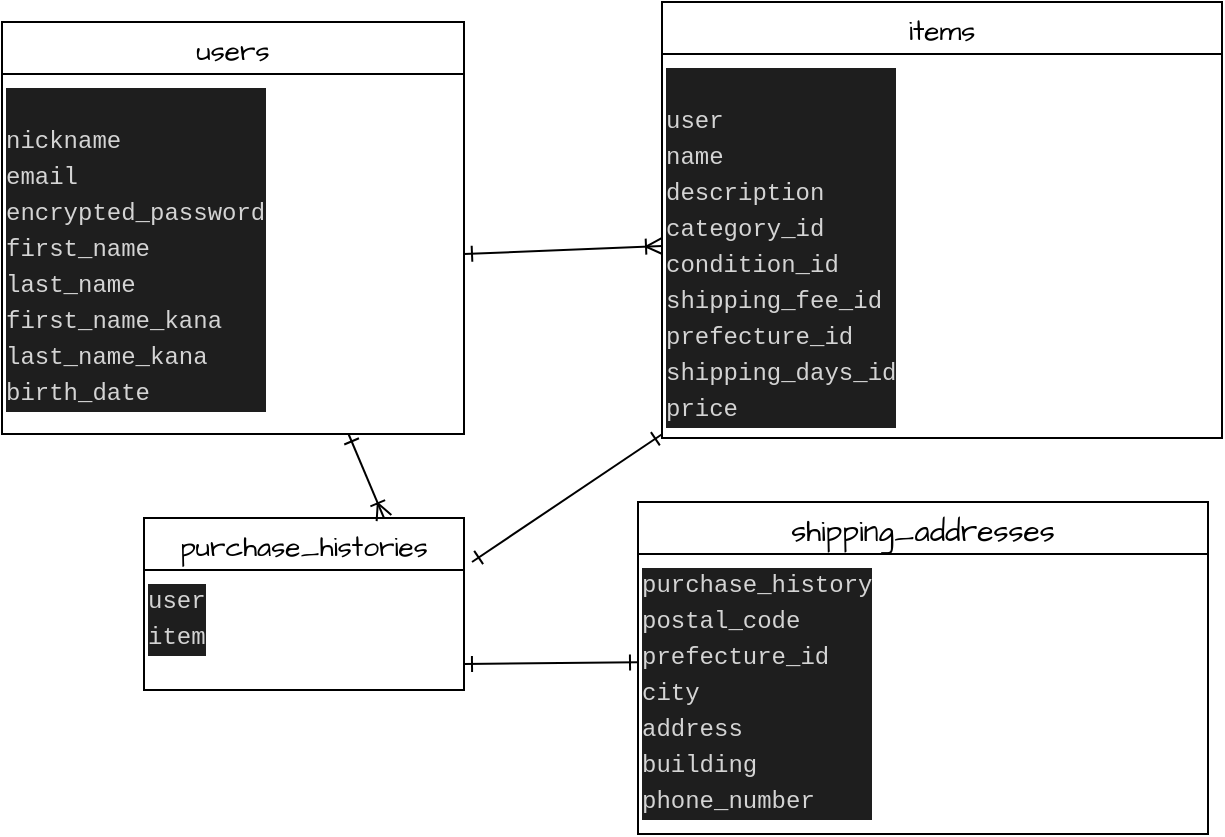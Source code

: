 <mxfile>
    <diagram id="_lsvfHyqP8XNk85C0SlL" name="ページ1">
        <mxGraphModel dx="566" dy="532" grid="1" gridSize="10" guides="1" tooltips="1" connect="1" arrows="1" fold="1" page="1" pageScale="1" pageWidth="827" pageHeight="1169" math="0" shadow="0">
            <root>
                <mxCell id="0"/>
                <mxCell id="1" parent="0"/>
                <mxCell id="12" value="users" style="swimlane;fontStyle=0;childLayout=stackLayout;horizontal=1;startSize=26;horizontalStack=0;resizeParent=1;resizeParentMax=0;resizeLast=0;collapsible=1;marginBottom=0;align=center;fontSize=14;hachureGap=4;fontFamily=Architects Daughter;fontSource=https%3A%2F%2Ffonts.googleapis.com%2Fcss%3Ffamily%3DArchitects%2BDaughter;" parent="1" vertex="1">
                    <mxGeometry x="30" y="15" width="231" height="206" as="geometry">
                        <mxRectangle x="5" y="50" width="80" height="30" as="alternateBounds"/>
                    </mxGeometry>
                </mxCell>
                <mxCell id="47" value="&lt;div style=&quot;color: rgb(212, 212, 212); background-color: rgb(30, 30, 30); font-family: Menlo, Monaco, &amp;quot;Courier New&amp;quot;, monospace; font-weight: normal; font-size: 12px; line-height: 18px;&quot;&gt;&lt;div&gt;&lt;br&gt;&lt;/div&gt;&lt;div&gt;&lt;span style=&quot;color: #d4d4d4;&quot;&gt;nickname&lt;/span&gt;&lt;/div&gt;&lt;div&gt;&lt;span style=&quot;color: #d4d4d4;&quot;&gt;email&lt;/span&gt;&lt;/div&gt;&lt;div&gt;&lt;span style=&quot;color: #d4d4d4;&quot;&gt;encrypted_password&lt;/span&gt;&lt;/div&gt;&lt;div&gt;&lt;span style=&quot;color: #d4d4d4;&quot;&gt;first_name&lt;/span&gt;&lt;/div&gt;&lt;div&gt;&lt;span style=&quot;color: #d4d4d4;&quot;&gt;last_name&lt;/span&gt;&lt;/div&gt;&lt;div&gt;&lt;span style=&quot;color: #d4d4d4;&quot;&gt;first_name_kana&lt;/span&gt;&lt;/div&gt;&lt;div&gt;last_name_kana&lt;/div&gt;&lt;div&gt;&lt;span style=&quot;color: #d4d4d4;&quot;&gt;birth_date&amp;nbsp;&lt;/span&gt;&lt;/div&gt;&lt;/div&gt;" style="text;whiteSpace=wrap;html=1;fontSize=6;fontFamily=Architects Daughter;" parent="12" vertex="1">
                    <mxGeometry y="26" width="231" height="180" as="geometry"/>
                </mxCell>
                <mxCell id="16" value="items" style="swimlane;fontStyle=0;childLayout=stackLayout;horizontal=1;startSize=26;horizontalStack=0;resizeParent=1;resizeParentMax=0;resizeLast=0;collapsible=1;marginBottom=0;align=center;fontSize=14;hachureGap=4;fontFamily=Architects Daughter;fontSource=https%3A%2F%2Ffonts.googleapis.com%2Fcss%3Ffamily%3DArchitects%2BDaughter;" parent="1" vertex="1">
                    <mxGeometry x="360" y="5" width="280" height="218" as="geometry"/>
                </mxCell>
                <mxCell id="48" value="&lt;div style=&quot;color: rgb(212, 212, 212); background-color: rgb(30, 30, 30); font-family: Menlo, Monaco, &amp;quot;Courier New&amp;quot;, monospace; font-size: 12px; line-height: 18px;&quot;&gt;&lt;div&gt;&lt;br&gt;&lt;/div&gt;&lt;div&gt;&lt;span style=&quot;color: #d4d4d4;&quot;&gt;user&lt;/span&gt;&lt;/div&gt;&lt;div&gt;name&amp;nbsp;&lt;/div&gt;&lt;div&gt;description&amp;nbsp;&lt;/div&gt;&lt;div&gt;&lt;span style=&quot;color: #d4d4d4;&quot;&gt;category_id&amp;nbsp;&lt;/span&gt;&lt;/div&gt;&lt;div&gt;&lt;span style=&quot;color: #d4d4d4;&quot;&gt;condition_id&amp;nbsp;&lt;/span&gt;&lt;/div&gt;&lt;div&gt;&lt;span style=&quot;color: #d4d4d4;&quot;&gt;shipping_fee_id&lt;/span&gt;&lt;/div&gt;&lt;div&gt;&lt;span style=&quot;color: #d4d4d4;&quot;&gt;prefecture_id&lt;/span&gt;&lt;/div&gt;&lt;div&gt;&lt;span style=&quot;color: #d4d4d4;&quot;&gt;shipping_days_id&lt;/span&gt;&lt;/div&gt;&lt;div&gt;&lt;span style=&quot;color: #d4d4d4;&quot;&gt;price&lt;/span&gt;&lt;/div&gt;&lt;/div&gt;" style="text;whiteSpace=wrap;html=1;fontSize=6;fontFamily=Architects Daughter;fontStyle=0" parent="16" vertex="1">
                    <mxGeometry y="26" width="280" height="192" as="geometry"/>
                </mxCell>
                <mxCell id="20" value="shipping_addresses" style="swimlane;fontStyle=0;childLayout=stackLayout;horizontal=1;startSize=26;horizontalStack=0;resizeParent=1;resizeParentMax=0;resizeLast=0;collapsible=1;marginBottom=0;align=center;fontSize=15;hachureGap=4;fontFamily=Architects Daughter;fontSource=https%3A%2F%2Ffonts.googleapis.com%2Fcss%3Ffamily%3DArchitects%2BDaughter;" parent="1" vertex="1">
                    <mxGeometry x="348" y="255" width="285" height="166" as="geometry"/>
                </mxCell>
                <mxCell id="49" value="&lt;div style=&quot;color: rgb(212, 212, 212); background-color: rgb(30, 30, 30); font-family: Menlo, Monaco, &amp;quot;Courier New&amp;quot;, monospace; font-weight: normal; font-size: 12px; line-height: 18px;&quot;&gt;&lt;div&gt;purchase_history&lt;/div&gt;&lt;div&gt;postal_code&lt;br&gt;&lt;/div&gt;&lt;div&gt;&lt;span style=&quot;color: #d4d4d4;&quot;&gt;prefecture_id&lt;/span&gt;&lt;/div&gt;&lt;div&gt;&lt;span style=&quot;color: #d4d4d4;&quot;&gt;city&lt;/span&gt;&lt;/div&gt;&lt;div&gt;&lt;span style=&quot;color: #d4d4d4;&quot;&gt;address&lt;/span&gt;&lt;/div&gt;&lt;div&gt;&lt;span style=&quot;color: #d4d4d4;&quot;&gt;building&lt;/span&gt;&lt;/div&gt;&lt;div&gt;&lt;span style=&quot;color: #d4d4d4;&quot;&gt;phone_number&lt;/span&gt;&lt;/div&gt;&lt;/div&gt;" style="text;whiteSpace=wrap;html=1;fontSize=6;fontFamily=Architects Daughter;" parent="20" vertex="1">
                    <mxGeometry y="26" width="285" height="140" as="geometry"/>
                </mxCell>
                <mxCell id="60" style="edgeStyle=none;hachureGap=4;html=1;exitX=1;exitY=0.5;exitDx=0;exitDy=0;fontFamily=Architects Daughter;fontSource=https%3A%2F%2Ffonts.googleapis.com%2Fcss%3Ffamily%3DArchitects%2BDaughter;fontSize=6;endArrow=ERoneToMany;endFill=0;startArrow=ERone;startFill=0;entryX=0;entryY=0.5;entryDx=0;entryDy=0;" parent="1" source="47" target="48" edge="1">
                    <mxGeometry relative="1" as="geometry">
                        <mxPoint x="350" y="180" as="targetPoint"/>
                    </mxGeometry>
                </mxCell>
                <mxCell id="63" value="purchase_histories" style="swimlane;fontStyle=0;childLayout=stackLayout;horizontal=1;startSize=26;horizontalStack=0;resizeParent=1;resizeParentMax=0;resizeLast=0;collapsible=1;marginBottom=0;align=center;fontSize=14;hachureGap=4;fontFamily=Architects Daughter;fontSource=https%3A%2F%2Ffonts.googleapis.com%2Fcss%3Ffamily%3DArchitects%2BDaughter;" parent="1" vertex="1">
                    <mxGeometry x="101" y="263" width="160" height="86" as="geometry"/>
                </mxCell>
                <mxCell id="75" value="&lt;div style=&quot;color: rgb(212, 212, 212); background-color: rgb(30, 30, 30); font-family: Menlo, Monaco, &amp;quot;Courier New&amp;quot;, monospace; font-weight: normal; font-size: 12px; line-height: 18px;&quot;&gt;&lt;div&gt;user&lt;br&gt;&lt;/div&gt;&lt;div&gt;item&lt;/div&gt;&lt;/div&gt;" style="text;whiteSpace=wrap;html=1;fontSize=6;fontFamily=Architects Daughter;" vertex="1" parent="63">
                    <mxGeometry y="26" width="160" height="60" as="geometry"/>
                </mxCell>
                <mxCell id="68" style="edgeStyle=none;hachureGap=4;html=1;exitX=0.75;exitY=1;exitDx=0;exitDy=0;entryX=0.75;entryY=0;entryDx=0;entryDy=0;fontFamily=Architects Daughter;fontSource=https%3A%2F%2Ffonts.googleapis.com%2Fcss%3Ffamily%3DArchitects%2BDaughter;fontSize=15;startArrow=ERone;startFill=0;endArrow=ERoneToMany;endFill=0;" parent="1" source="47" target="63" edge="1">
                    <mxGeometry relative="1" as="geometry"/>
                </mxCell>
                <mxCell id="69" style="edgeStyle=none;hachureGap=4;html=1;fontFamily=Architects Daughter;fontSource=https%3A%2F%2Ffonts.googleapis.com%2Fcss%3Ffamily%3DArchitects%2BDaughter;fontSize=15;startArrow=ERone;startFill=0;endArrow=ERone;endFill=0;" parent="1" source="48" edge="1">
                    <mxGeometry relative="1" as="geometry">
                        <mxPoint x="265" y="285" as="targetPoint"/>
                    </mxGeometry>
                </mxCell>
                <mxCell id="72" style="edgeStyle=none;hachureGap=4;html=1;exitX=1;exitY=0.5;exitDx=0;exitDy=0;entryX=0;entryY=0.387;entryDx=0;entryDy=0;entryPerimeter=0;fontFamily=Architects Daughter;fontSource=https%3A%2F%2Ffonts.googleapis.com%2Fcss%3Ffamily%3DArchitects%2BDaughter;fontSize=11;fontColor=#F0F0F0;startArrow=ERone;startFill=0;endArrow=ERone;endFill=0;" parent="1" target="49" edge="1">
                    <mxGeometry relative="1" as="geometry">
                        <mxPoint x="261" y="336" as="sourcePoint"/>
                    </mxGeometry>
                </mxCell>
            </root>
        </mxGraphModel>
    </diagram>
</mxfile>